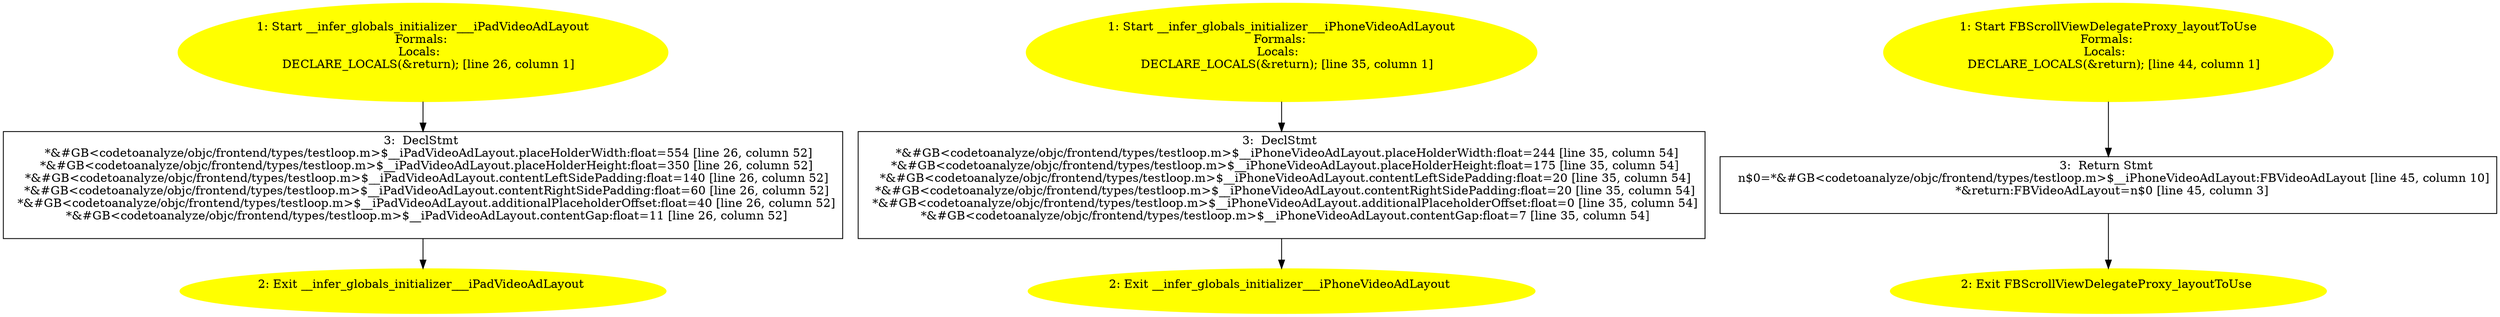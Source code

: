 /* @generated */
digraph iCFG {
"__infer_globals_initializer___iPadVideoAdLayout.82a4d90dac0bb09630a78b276b79e1ca_1" [label="1: Start __infer_globals_initializer___iPadVideoAdLayout\nFormals: \nLocals:  \n   DECLARE_LOCALS(&return); [line 26, column 1]\n " color=yellow style=filled]
	

	 "__infer_globals_initializer___iPadVideoAdLayout.82a4d90dac0bb09630a78b276b79e1ca_1" -> "__infer_globals_initializer___iPadVideoAdLayout.82a4d90dac0bb09630a78b276b79e1ca_3" ;
"__infer_globals_initializer___iPadVideoAdLayout.82a4d90dac0bb09630a78b276b79e1ca_2" [label="2: Exit __infer_globals_initializer___iPadVideoAdLayout \n  " color=yellow style=filled]
	

"__infer_globals_initializer___iPadVideoAdLayout.82a4d90dac0bb09630a78b276b79e1ca_3" [label="3:  DeclStmt \n   *&#GB<codetoanalyze/objc/frontend/types/testloop.m>$__iPadVideoAdLayout.placeHolderWidth:float=554 [line 26, column 52]\n  *&#GB<codetoanalyze/objc/frontend/types/testloop.m>$__iPadVideoAdLayout.placeHolderHeight:float=350 [line 26, column 52]\n  *&#GB<codetoanalyze/objc/frontend/types/testloop.m>$__iPadVideoAdLayout.contentLeftSidePadding:float=140 [line 26, column 52]\n  *&#GB<codetoanalyze/objc/frontend/types/testloop.m>$__iPadVideoAdLayout.contentRightSidePadding:float=60 [line 26, column 52]\n  *&#GB<codetoanalyze/objc/frontend/types/testloop.m>$__iPadVideoAdLayout.additionalPlaceholderOffset:float=40 [line 26, column 52]\n  *&#GB<codetoanalyze/objc/frontend/types/testloop.m>$__iPadVideoAdLayout.contentGap:float=11 [line 26, column 52]\n " shape="box"]
	

	 "__infer_globals_initializer___iPadVideoAdLayout.82a4d90dac0bb09630a78b276b79e1ca_3" -> "__infer_globals_initializer___iPadVideoAdLayout.82a4d90dac0bb09630a78b276b79e1ca_2" ;
"__infer_globals_initializer___iPhoneVideoAdLayout.b0bc97c09b8fbd16a06b17b7a5d22042_1" [label="1: Start __infer_globals_initializer___iPhoneVideoAdLayout\nFormals: \nLocals:  \n   DECLARE_LOCALS(&return); [line 35, column 1]\n " color=yellow style=filled]
	

	 "__infer_globals_initializer___iPhoneVideoAdLayout.b0bc97c09b8fbd16a06b17b7a5d22042_1" -> "__infer_globals_initializer___iPhoneVideoAdLayout.b0bc97c09b8fbd16a06b17b7a5d22042_3" ;
"__infer_globals_initializer___iPhoneVideoAdLayout.b0bc97c09b8fbd16a06b17b7a5d22042_2" [label="2: Exit __infer_globals_initializer___iPhoneVideoAdLayout \n  " color=yellow style=filled]
	

"__infer_globals_initializer___iPhoneVideoAdLayout.b0bc97c09b8fbd16a06b17b7a5d22042_3" [label="3:  DeclStmt \n   *&#GB<codetoanalyze/objc/frontend/types/testloop.m>$__iPhoneVideoAdLayout.placeHolderWidth:float=244 [line 35, column 54]\n  *&#GB<codetoanalyze/objc/frontend/types/testloop.m>$__iPhoneVideoAdLayout.placeHolderHeight:float=175 [line 35, column 54]\n  *&#GB<codetoanalyze/objc/frontend/types/testloop.m>$__iPhoneVideoAdLayout.contentLeftSidePadding:float=20 [line 35, column 54]\n  *&#GB<codetoanalyze/objc/frontend/types/testloop.m>$__iPhoneVideoAdLayout.contentRightSidePadding:float=20 [line 35, column 54]\n  *&#GB<codetoanalyze/objc/frontend/types/testloop.m>$__iPhoneVideoAdLayout.additionalPlaceholderOffset:float=0 [line 35, column 54]\n  *&#GB<codetoanalyze/objc/frontend/types/testloop.m>$__iPhoneVideoAdLayout.contentGap:float=7 [line 35, column 54]\n " shape="box"]
	

	 "__infer_globals_initializer___iPhoneVideoAdLayout.b0bc97c09b8fbd16a06b17b7a5d22042_3" -> "__infer_globals_initializer___iPhoneVideoAdLayout.b0bc97c09b8fbd16a06b17b7a5d22042_2" ;
"layoutToUse#FBScrollViewDelegateProxy#class.0fb14252876875c85e9253ab00bfb755_1" [label="1: Start FBScrollViewDelegateProxy_layoutToUse\nFormals: \nLocals:  \n   DECLARE_LOCALS(&return); [line 44, column 1]\n " color=yellow style=filled]
	

	 "layoutToUse#FBScrollViewDelegateProxy#class.0fb14252876875c85e9253ab00bfb755_1" -> "layoutToUse#FBScrollViewDelegateProxy#class.0fb14252876875c85e9253ab00bfb755_3" ;
"layoutToUse#FBScrollViewDelegateProxy#class.0fb14252876875c85e9253ab00bfb755_2" [label="2: Exit FBScrollViewDelegateProxy_layoutToUse \n  " color=yellow style=filled]
	

"layoutToUse#FBScrollViewDelegateProxy#class.0fb14252876875c85e9253ab00bfb755_3" [label="3:  Return Stmt \n   n$0=*&#GB<codetoanalyze/objc/frontend/types/testloop.m>$__iPhoneVideoAdLayout:FBVideoAdLayout [line 45, column 10]\n  *&return:FBVideoAdLayout=n$0 [line 45, column 3]\n " shape="box"]
	

	 "layoutToUse#FBScrollViewDelegateProxy#class.0fb14252876875c85e9253ab00bfb755_3" -> "layoutToUse#FBScrollViewDelegateProxy#class.0fb14252876875c85e9253ab00bfb755_2" ;
}
